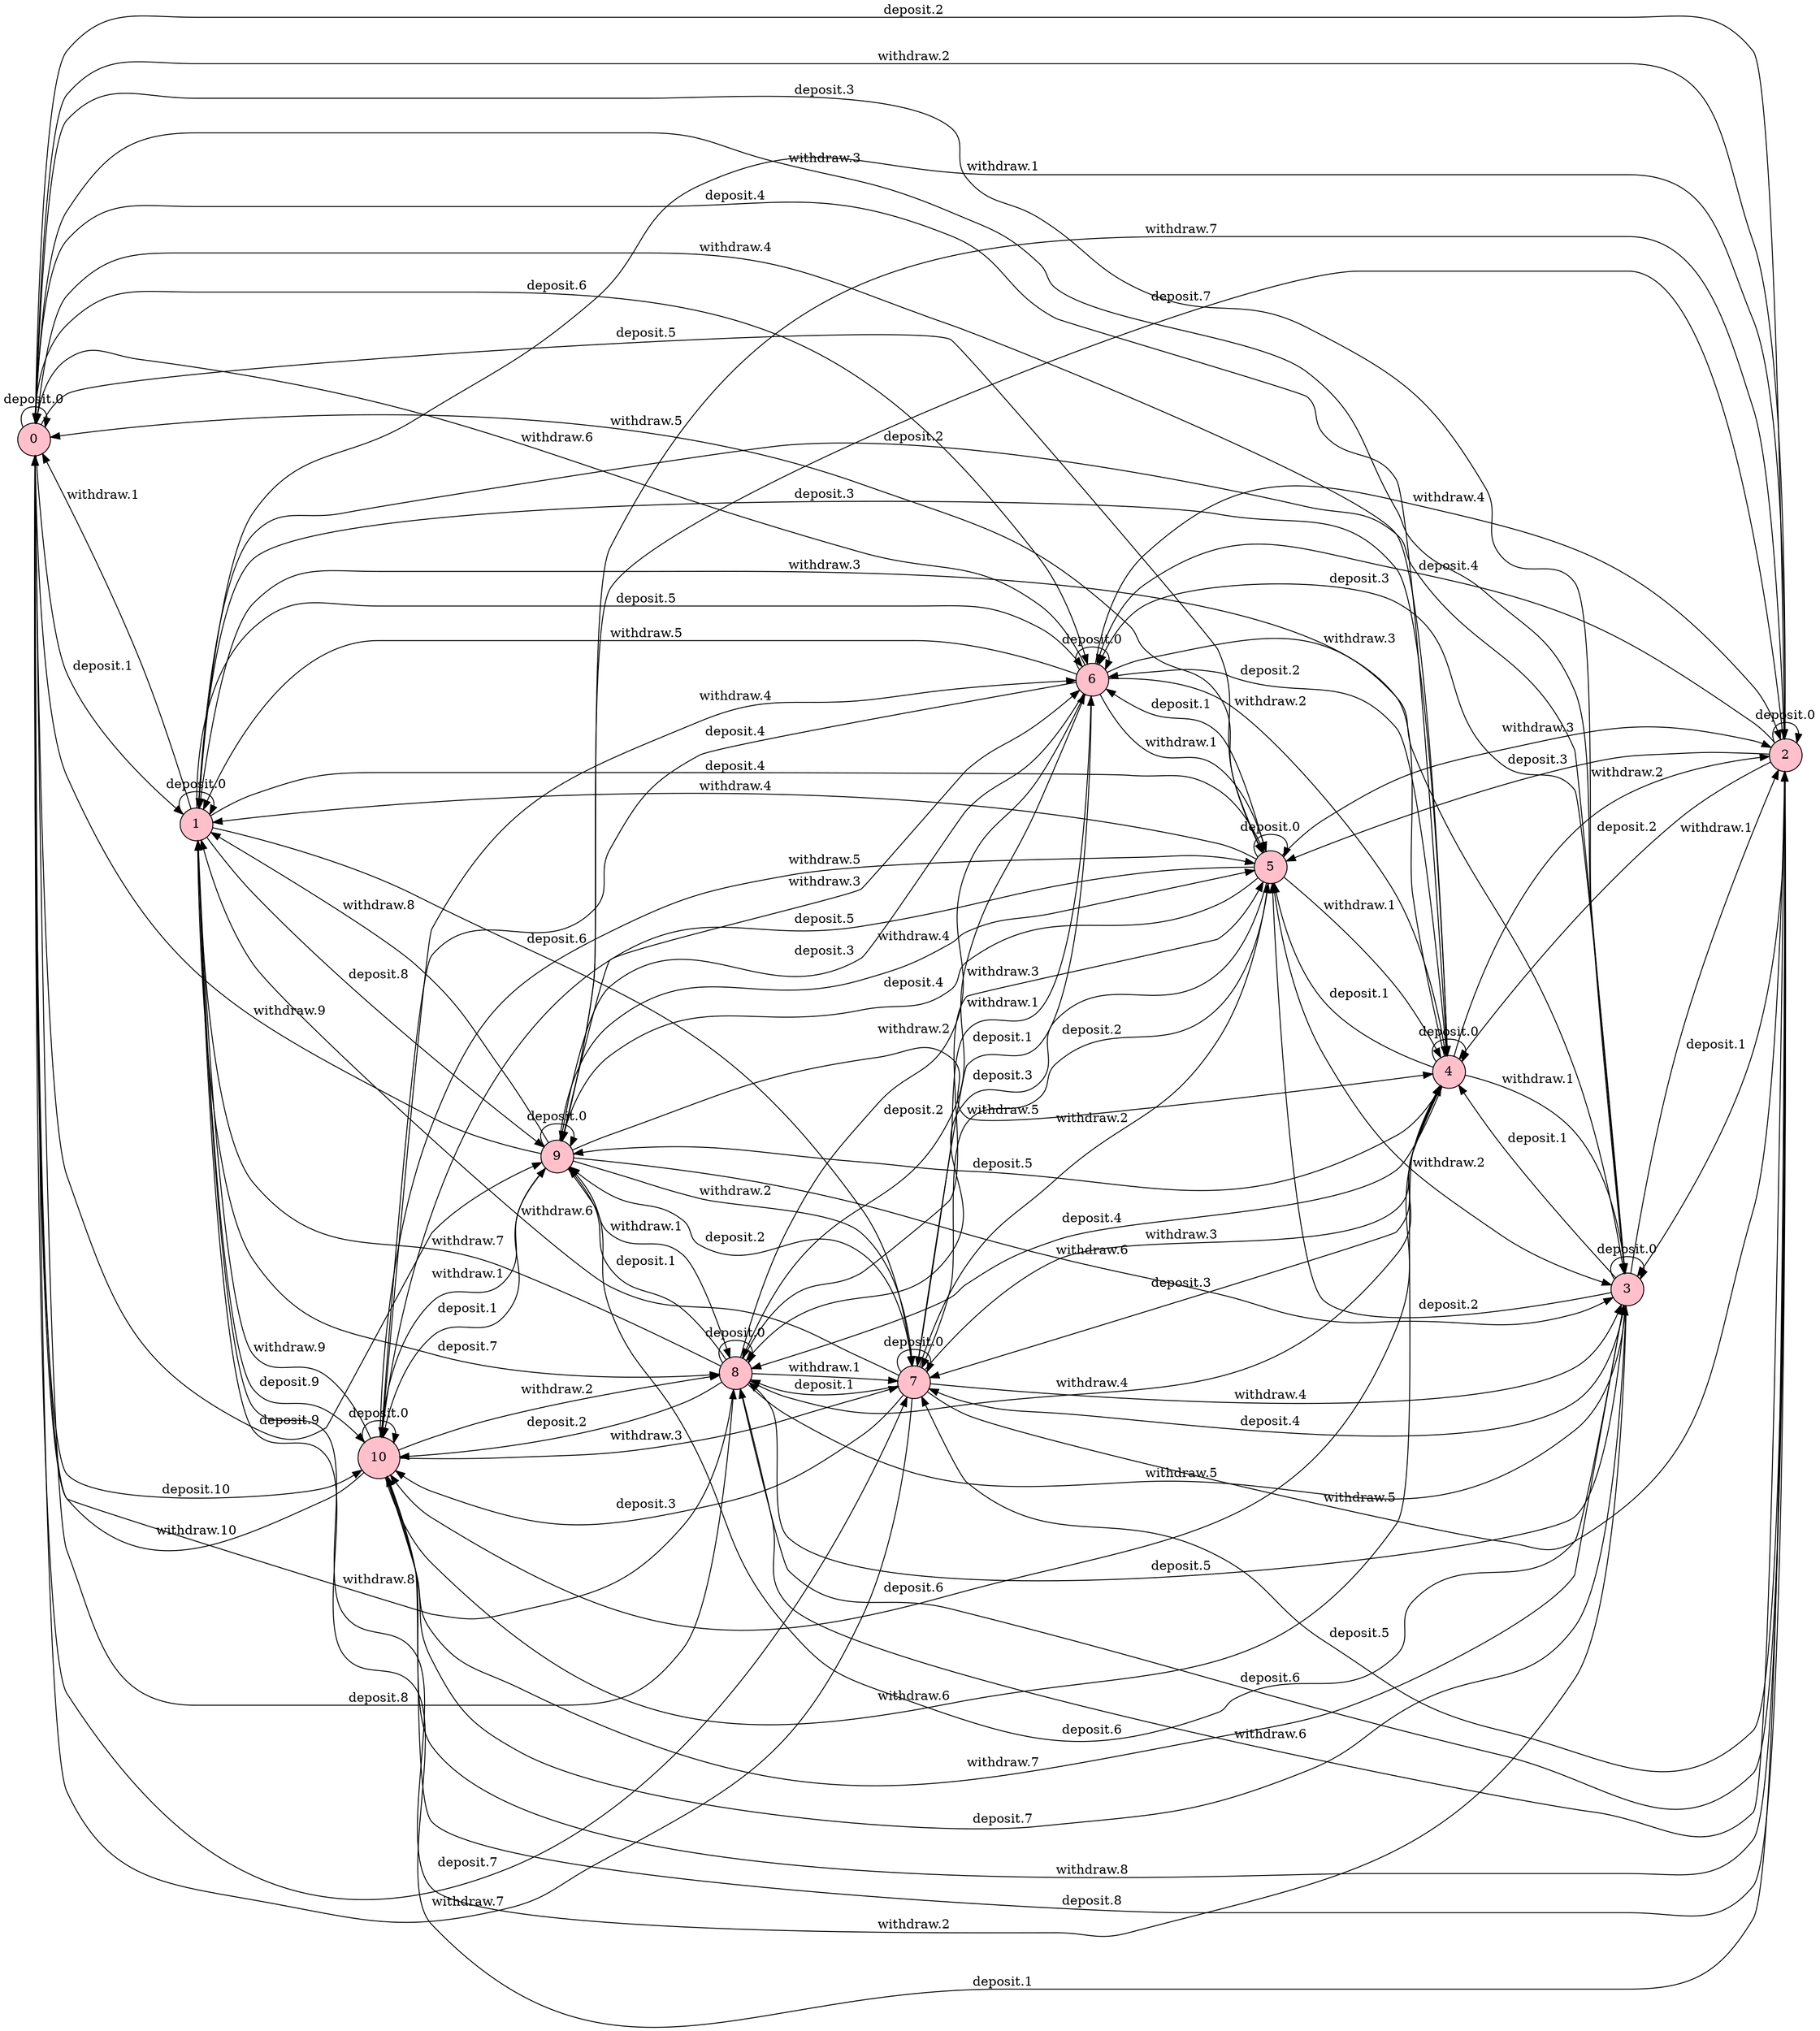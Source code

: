 digraph G {
rankdir = LR;
0 [shape=circle,style=filled, fillcolor=pink];
1 [shape=circle,style=filled, fillcolor=pink];
2 [shape=circle,style=filled, fillcolor=pink];
3 [shape=circle,style=filled, fillcolor=pink];
4 [shape=circle,style=filled, fillcolor=pink];
5 [shape=circle,style=filled, fillcolor=pink];
6 [shape=circle,style=filled, fillcolor=pink];
7 [shape=circle,style=filled, fillcolor=pink];
8 [shape=circle,style=filled, fillcolor=pink];
9 [shape=circle,style=filled, fillcolor=pink];
10 [shape=circle,style=filled, fillcolor=pink];
0 -> 0 [label = "deposit.0"];
0 -> 1 [label = "deposit.1"];
0 -> 2 [label = "deposit.2"];
0 -> 3 [label = "deposit.3"];
0 -> 4 [label = "deposit.4"];
0 -> 5 [label = "deposit.5"];
0 -> 6 [label = "deposit.6"];
0 -> 7 [label = "deposit.7"];
0 -> 8 [label = "deposit.8"];
0 -> 9 [label = "deposit.9"];
0 -> 10 [label = "deposit.10"];
1 -> 0 [label = "withdraw.1"];
1 -> 1 [label = "deposit.0"];
1 -> 2 [label = "deposit.1"];
1 -> 3 [label = "deposit.2"];
1 -> 4 [label = "deposit.3"];
1 -> 5 [label = "deposit.4"];
1 -> 6 [label = "deposit.5"];
1 -> 7 [label = "deposit.6"];
1 -> 8 [label = "deposit.7"];
1 -> 9 [label = "deposit.8"];
1 -> 10 [label = "deposit.9"];
2 -> 0 [label = "withdraw.2"];
2 -> 1 [label = "withdraw.1"];
2 -> 2 [label = "deposit.0"];
2 -> 3 [label = "deposit.1"];
2 -> 4 [label = "deposit.2"];
2 -> 5 [label = "deposit.3"];
2 -> 6 [label = "deposit.4"];
2 -> 7 [label = "deposit.5"];
2 -> 8 [label = "deposit.6"];
2 -> 9 [label = "deposit.7"];
2 -> 10 [label = "deposit.8"];
3 -> 0 [label = "withdraw.3"];
3 -> 1 [label = "withdraw.2"];
3 -> 2 [label = "withdraw.1"];
3 -> 3 [label = "deposit.0"];
3 -> 4 [label = "deposit.1"];
3 -> 5 [label = "deposit.2"];
3 -> 6 [label = "deposit.3"];
3 -> 7 [label = "deposit.4"];
3 -> 8 [label = "deposit.5"];
3 -> 9 [label = "deposit.6"];
3 -> 10 [label = "deposit.7"];
4 -> 0 [label = "withdraw.4"];
4 -> 1 [label = "withdraw.3"];
4 -> 2 [label = "withdraw.2"];
4 -> 3 [label = "withdraw.1"];
4 -> 4 [label = "deposit.0"];
4 -> 5 [label = "deposit.1"];
4 -> 6 [label = "deposit.2"];
4 -> 7 [label = "deposit.3"];
4 -> 8 [label = "deposit.4"];
4 -> 9 [label = "deposit.5"];
4 -> 10 [label = "deposit.6"];
5 -> 0 [label = "withdraw.5"];
5 -> 1 [label = "withdraw.4"];
5 -> 2 [label = "withdraw.3"];
5 -> 3 [label = "withdraw.2"];
5 -> 4 [label = "withdraw.1"];
5 -> 5 [label = "deposit.0"];
5 -> 6 [label = "deposit.1"];
5 -> 7 [label = "deposit.2"];
5 -> 8 [label = "deposit.3"];
5 -> 9 [label = "deposit.4"];
5 -> 10 [label = "deposit.5"];
6 -> 0 [label = "withdraw.6"];
6 -> 1 [label = "withdraw.5"];
6 -> 2 [label = "withdraw.4"];
6 -> 3 [label = "withdraw.3"];
6 -> 4 [label = "withdraw.2"];
6 -> 5 [label = "withdraw.1"];
6 -> 6 [label = "deposit.0"];
6 -> 7 [label = "deposit.1"];
6 -> 8 [label = "deposit.2"];
6 -> 9 [label = "deposit.3"];
6 -> 10 [label = "deposit.4"];
7 -> 0 [label = "withdraw.7"];
7 -> 1 [label = "withdraw.6"];
7 -> 2 [label = "withdraw.5"];
7 -> 3 [label = "withdraw.4"];
7 -> 4 [label = "withdraw.3"];
7 -> 5 [label = "withdraw.2"];
7 -> 6 [label = "withdraw.1"];
7 -> 7 [label = "deposit.0"];
7 -> 8 [label = "deposit.1"];
7 -> 9 [label = "deposit.2"];
7 -> 10 [label = "deposit.3"];
8 -> 0 [label = "withdraw.8"];
8 -> 1 [label = "withdraw.7"];
8 -> 2 [label = "withdraw.6"];
8 -> 3 [label = "withdraw.5"];
8 -> 4 [label = "withdraw.4"];
8 -> 5 [label = "withdraw.3"];
8 -> 6 [label = "withdraw.2"];
8 -> 7 [label = "withdraw.1"];
8 -> 8 [label = "deposit.0"];
8 -> 9 [label = "deposit.1"];
8 -> 10 [label = "deposit.2"];
9 -> 0 [label = "withdraw.9"];
9 -> 1 [label = "withdraw.8"];
9 -> 2 [label = "withdraw.7"];
9 -> 3 [label = "withdraw.6"];
9 -> 4 [label = "withdraw.5"];
9 -> 5 [label = "withdraw.4"];
9 -> 6 [label = "withdraw.3"];
9 -> 7 [label = "withdraw.2"];
9 -> 8 [label = "withdraw.1"];
9 -> 9 [label = "deposit.0"];
9 -> 10 [label = "deposit.1"];
10 -> 0 [label = "withdraw.10"];
10 -> 1 [label = "withdraw.9"];
10 -> 2 [label = "withdraw.8"];
10 -> 3 [label = "withdraw.7"];
10 -> 4 [label = "withdraw.6"];
10 -> 5 [label = "withdraw.5"];
10 -> 6 [label = "withdraw.4"];
10 -> 7 [label = "withdraw.3"];
10 -> 8 [label = "withdraw.2"];
10 -> 9 [label = "withdraw.1"];
10 -> 10 [label = "deposit.0"];
}

